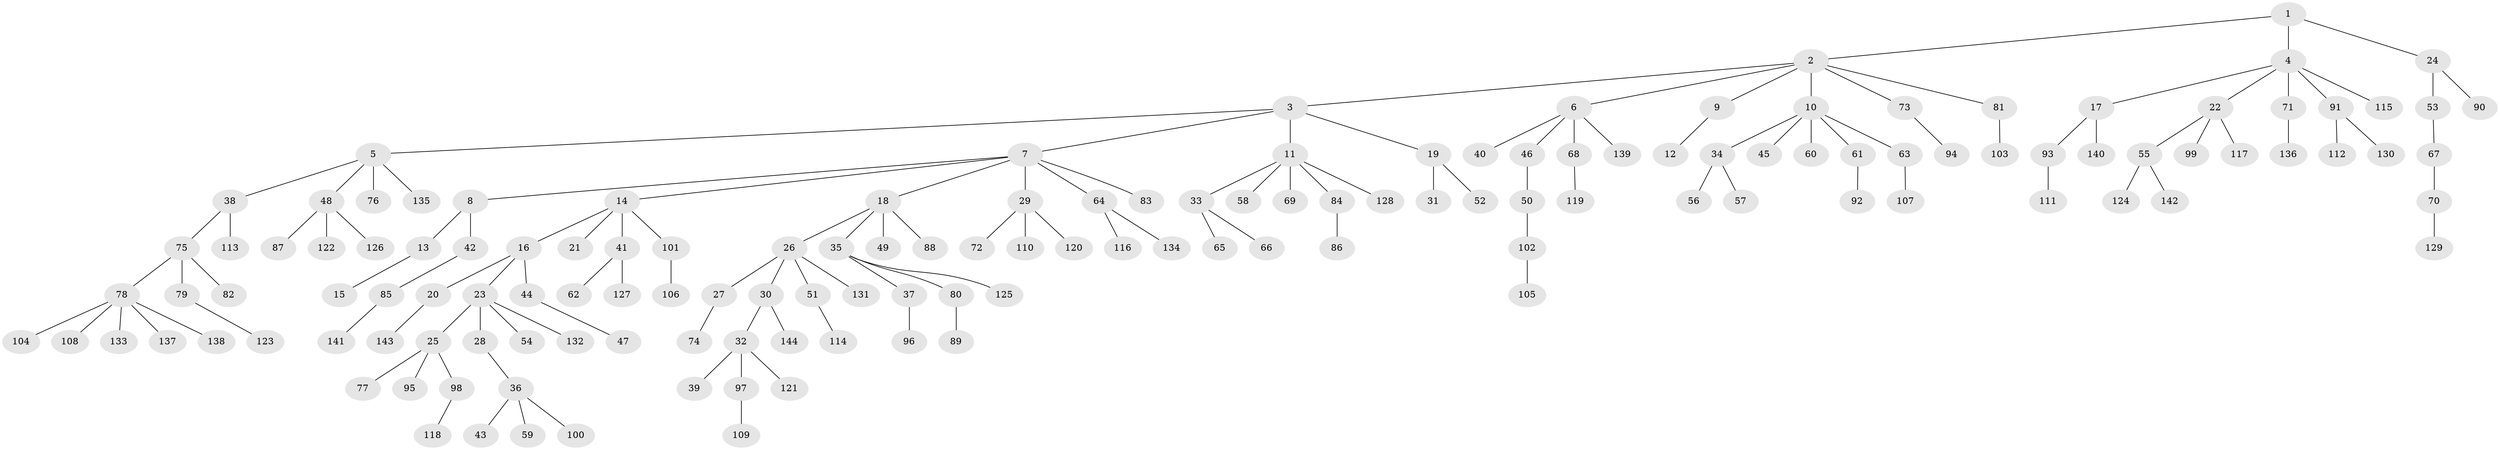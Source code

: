// Generated by graph-tools (version 1.1) at 2025/50/03/09/25 03:50:22]
// undirected, 144 vertices, 143 edges
graph export_dot {
graph [start="1"]
  node [color=gray90,style=filled];
  1;
  2;
  3;
  4;
  5;
  6;
  7;
  8;
  9;
  10;
  11;
  12;
  13;
  14;
  15;
  16;
  17;
  18;
  19;
  20;
  21;
  22;
  23;
  24;
  25;
  26;
  27;
  28;
  29;
  30;
  31;
  32;
  33;
  34;
  35;
  36;
  37;
  38;
  39;
  40;
  41;
  42;
  43;
  44;
  45;
  46;
  47;
  48;
  49;
  50;
  51;
  52;
  53;
  54;
  55;
  56;
  57;
  58;
  59;
  60;
  61;
  62;
  63;
  64;
  65;
  66;
  67;
  68;
  69;
  70;
  71;
  72;
  73;
  74;
  75;
  76;
  77;
  78;
  79;
  80;
  81;
  82;
  83;
  84;
  85;
  86;
  87;
  88;
  89;
  90;
  91;
  92;
  93;
  94;
  95;
  96;
  97;
  98;
  99;
  100;
  101;
  102;
  103;
  104;
  105;
  106;
  107;
  108;
  109;
  110;
  111;
  112;
  113;
  114;
  115;
  116;
  117;
  118;
  119;
  120;
  121;
  122;
  123;
  124;
  125;
  126;
  127;
  128;
  129;
  130;
  131;
  132;
  133;
  134;
  135;
  136;
  137;
  138;
  139;
  140;
  141;
  142;
  143;
  144;
  1 -- 2;
  1 -- 4;
  1 -- 24;
  2 -- 3;
  2 -- 6;
  2 -- 9;
  2 -- 10;
  2 -- 73;
  2 -- 81;
  3 -- 5;
  3 -- 7;
  3 -- 11;
  3 -- 19;
  4 -- 17;
  4 -- 22;
  4 -- 71;
  4 -- 91;
  4 -- 115;
  5 -- 38;
  5 -- 48;
  5 -- 76;
  5 -- 135;
  6 -- 40;
  6 -- 46;
  6 -- 68;
  6 -- 139;
  7 -- 8;
  7 -- 14;
  7 -- 18;
  7 -- 29;
  7 -- 64;
  7 -- 83;
  8 -- 13;
  8 -- 42;
  9 -- 12;
  10 -- 34;
  10 -- 45;
  10 -- 60;
  10 -- 61;
  10 -- 63;
  11 -- 33;
  11 -- 58;
  11 -- 69;
  11 -- 84;
  11 -- 128;
  13 -- 15;
  14 -- 16;
  14 -- 21;
  14 -- 41;
  14 -- 101;
  16 -- 20;
  16 -- 23;
  16 -- 44;
  17 -- 93;
  17 -- 140;
  18 -- 26;
  18 -- 35;
  18 -- 49;
  18 -- 88;
  19 -- 31;
  19 -- 52;
  20 -- 143;
  22 -- 55;
  22 -- 99;
  22 -- 117;
  23 -- 25;
  23 -- 28;
  23 -- 54;
  23 -- 132;
  24 -- 53;
  24 -- 90;
  25 -- 77;
  25 -- 95;
  25 -- 98;
  26 -- 27;
  26 -- 30;
  26 -- 51;
  26 -- 131;
  27 -- 74;
  28 -- 36;
  29 -- 72;
  29 -- 110;
  29 -- 120;
  30 -- 32;
  30 -- 144;
  32 -- 39;
  32 -- 97;
  32 -- 121;
  33 -- 65;
  33 -- 66;
  34 -- 56;
  34 -- 57;
  35 -- 37;
  35 -- 80;
  35 -- 125;
  36 -- 43;
  36 -- 59;
  36 -- 100;
  37 -- 96;
  38 -- 75;
  38 -- 113;
  41 -- 62;
  41 -- 127;
  42 -- 85;
  44 -- 47;
  46 -- 50;
  48 -- 87;
  48 -- 122;
  48 -- 126;
  50 -- 102;
  51 -- 114;
  53 -- 67;
  55 -- 124;
  55 -- 142;
  61 -- 92;
  63 -- 107;
  64 -- 116;
  64 -- 134;
  67 -- 70;
  68 -- 119;
  70 -- 129;
  71 -- 136;
  73 -- 94;
  75 -- 78;
  75 -- 79;
  75 -- 82;
  78 -- 104;
  78 -- 108;
  78 -- 133;
  78 -- 137;
  78 -- 138;
  79 -- 123;
  80 -- 89;
  81 -- 103;
  84 -- 86;
  85 -- 141;
  91 -- 112;
  91 -- 130;
  93 -- 111;
  97 -- 109;
  98 -- 118;
  101 -- 106;
  102 -- 105;
}
